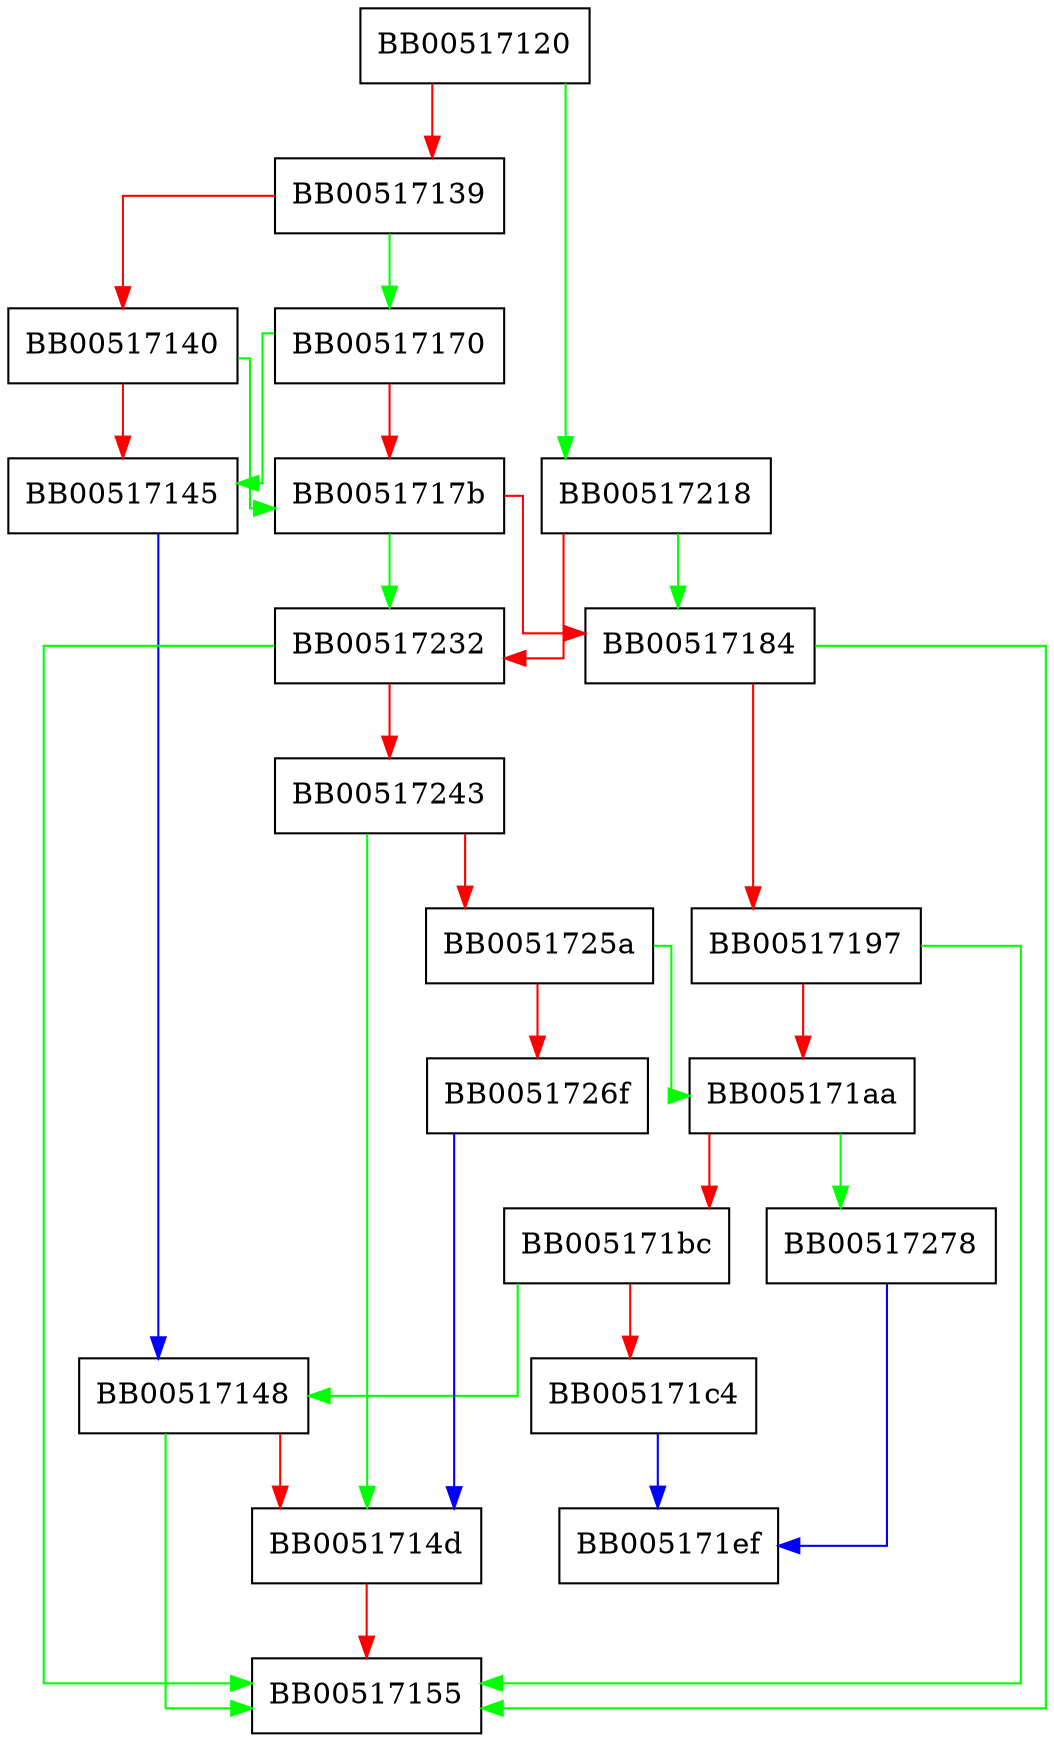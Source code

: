 digraph ossl_asn1_time_from_tm {
  node [shape="box"];
  graph [splines=ortho];
  BB00517120 -> BB00517218 [color="green"];
  BB00517120 -> BB00517139 [color="red"];
  BB00517139 -> BB00517170 [color="green"];
  BB00517139 -> BB00517140 [color="red"];
  BB00517140 -> BB0051717b [color="green"];
  BB00517140 -> BB00517145 [color="red"];
  BB00517145 -> BB00517148 [color="blue"];
  BB00517148 -> BB00517155 [color="green"];
  BB00517148 -> BB0051714d [color="red"];
  BB0051714d -> BB00517155 [color="red"];
  BB00517170 -> BB00517145 [color="green"];
  BB00517170 -> BB0051717b [color="red"];
  BB0051717b -> BB00517232 [color="green"];
  BB0051717b -> BB00517184 [color="red"];
  BB00517184 -> BB00517155 [color="green"];
  BB00517184 -> BB00517197 [color="red"];
  BB00517197 -> BB00517155 [color="green"];
  BB00517197 -> BB005171aa [color="red"];
  BB005171aa -> BB00517278 [color="green"];
  BB005171aa -> BB005171bc [color="red"];
  BB005171bc -> BB00517148 [color="green"];
  BB005171bc -> BB005171c4 [color="red"];
  BB005171c4 -> BB005171ef [color="blue"];
  BB00517218 -> BB00517184 [color="green"];
  BB00517218 -> BB00517232 [color="red"];
  BB00517232 -> BB00517155 [color="green"];
  BB00517232 -> BB00517243 [color="red"];
  BB00517243 -> BB0051714d [color="green"];
  BB00517243 -> BB0051725a [color="red"];
  BB0051725a -> BB005171aa [color="green"];
  BB0051725a -> BB0051726f [color="red"];
  BB0051726f -> BB0051714d [color="blue"];
  BB00517278 -> BB005171ef [color="blue"];
}